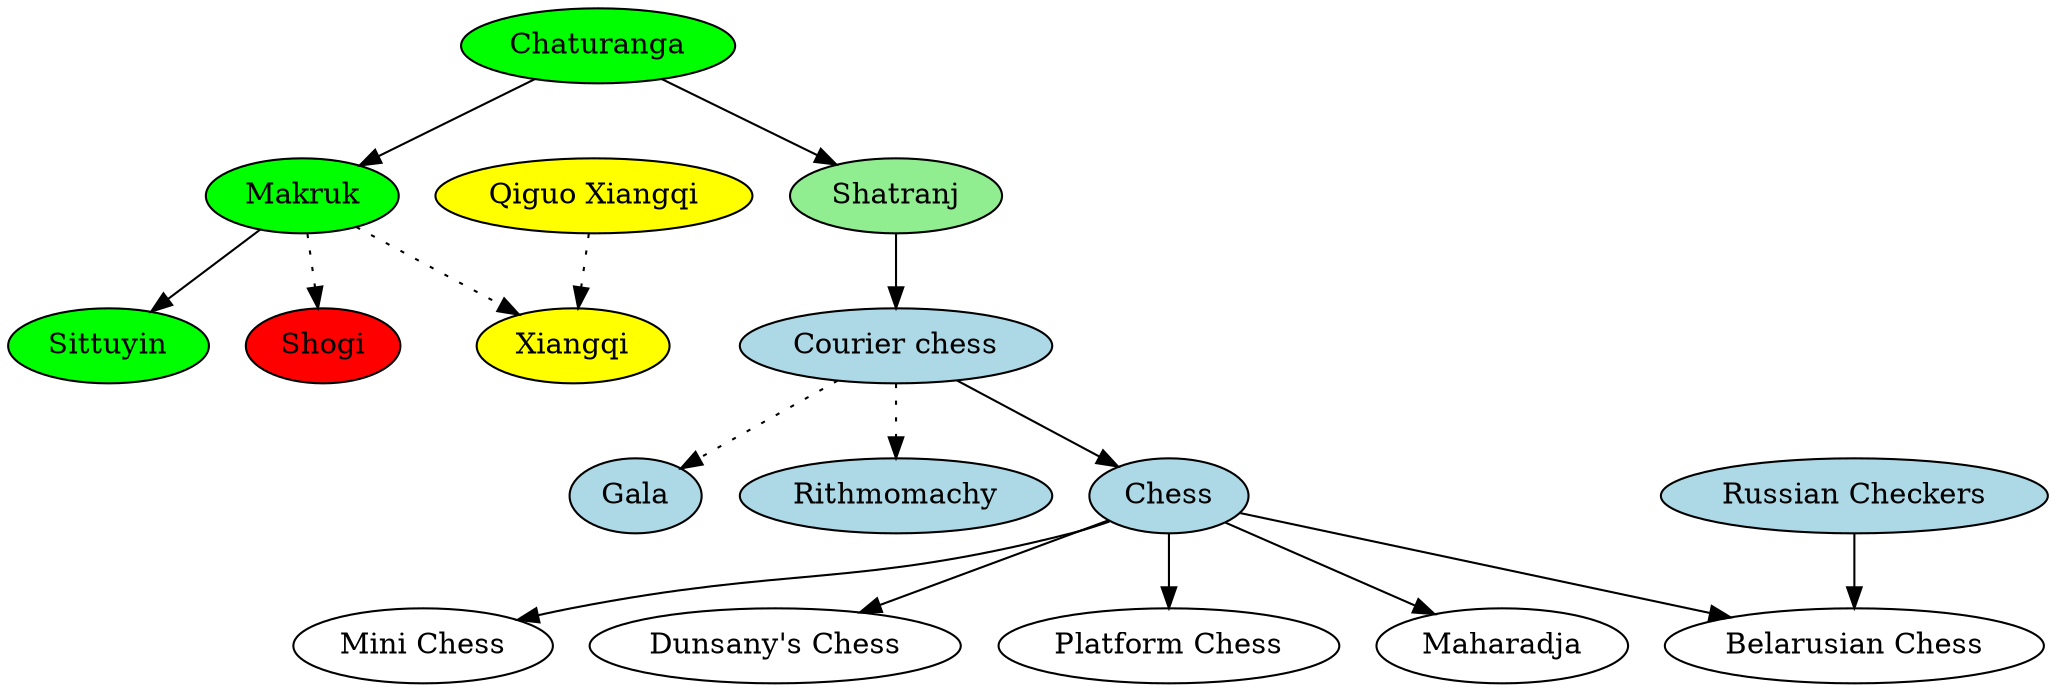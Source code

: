 digraph chess {
    "Chaturanga"[style="filled",fillcolor="green"];
    "Makruk"[style="filled",fillcolor="green"];
    "Shatranj"[style="filled",fillcolor="lightgreen"];
    "Sittuyin"[style="filled",fillcolor="green"]
    "Qiguo Xiangqi"[style="filled",fillcolor="yellow"];
    "Xiangqi"[style="filled",fillcolor="yellow"];
    "Shogi"[style="filled",fillcolor="red"];
    "Courier chess"[style="filled",fillcolor="lightblue"];
    "Gala"[style="filled",fillcolor="lightblue"];
    "Rithmomachy"[style="filled",fillcolor="lightblue"];
    "Chess"[style="filled",fillcolor="lightblue"];
    "Mini Chess";
    "Dunsany's Chess";
    "Platform Chess";
    "Maharadja";
    "Russian Checkers"[style="filled",fillcolor="lightblue"];
    "Belarusian Chess";

    "Chaturanga" -> "Shatranj";
    "Chaturanga" -> "Makruk";
    "Makruk" -> "Sittuyin";
    "Makruk" -> "Xiangqi"[style=dotted];
    "Qiguo Xiangqi" -> "Xiangqi"[style=dotted];
    "Makruk" -> "Shogi"[style=dotted];
    "Shatranj" -> "Courier chess";
    "Courier chess" -> "Gala"[style=dotted];
    "Courier chess" -> "Rithmomachy"[style=dotted];
    "Courier chess" -> "Chess";
    "Chess" -> "Mini Chess";
    "Chess" -> "Dunsany's Chess";
    "Chess" -> "Platform Chess";
    "Chess" -> "Maharadja";
    "Russian Checkers" -> "Belarusian Chess";
    "Chess" -> "Belarusian Chess";
}
